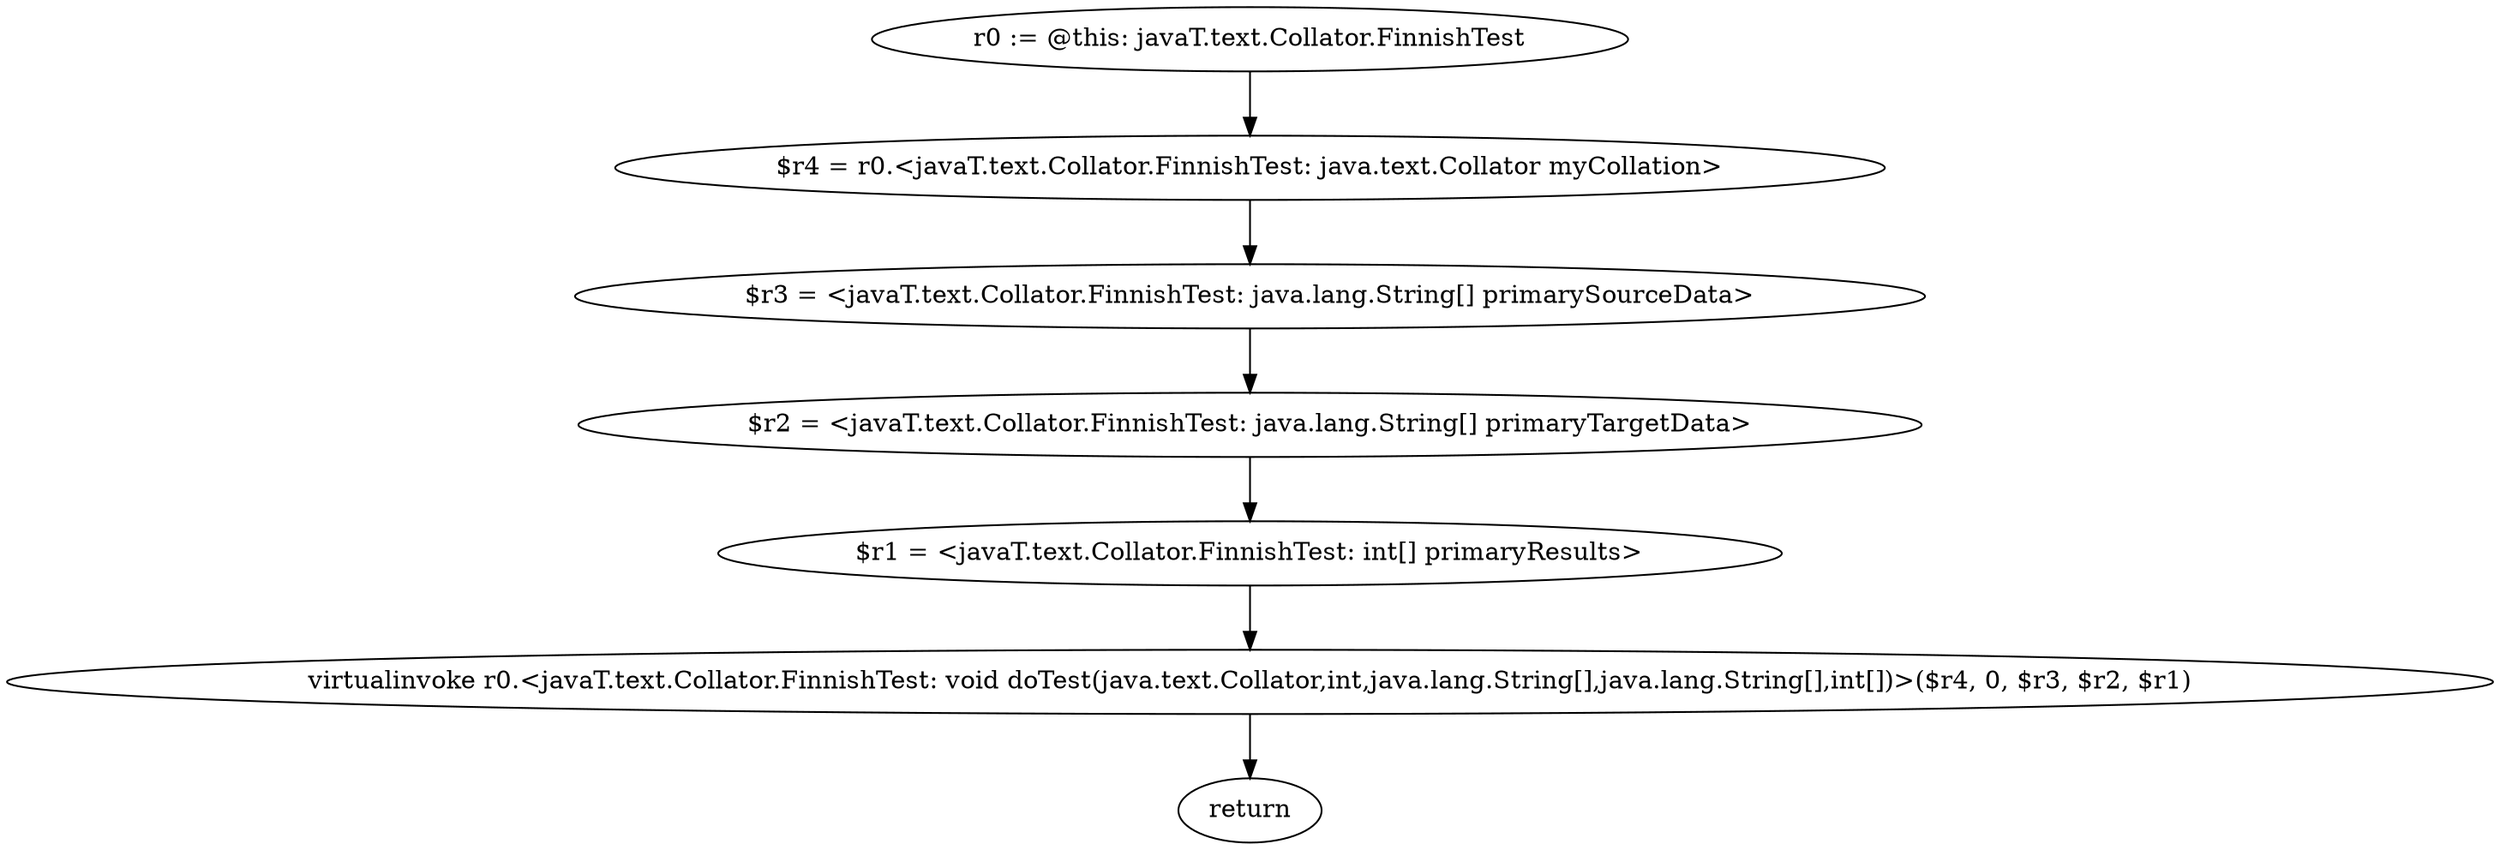 digraph "unitGraph" {
    "r0 := @this: javaT.text.Collator.FinnishTest"
    "$r4 = r0.<javaT.text.Collator.FinnishTest: java.text.Collator myCollation>"
    "$r3 = <javaT.text.Collator.FinnishTest: java.lang.String[] primarySourceData>"
    "$r2 = <javaT.text.Collator.FinnishTest: java.lang.String[] primaryTargetData>"
    "$r1 = <javaT.text.Collator.FinnishTest: int[] primaryResults>"
    "virtualinvoke r0.<javaT.text.Collator.FinnishTest: void doTest(java.text.Collator,int,java.lang.String[],java.lang.String[],int[])>($r4, 0, $r3, $r2, $r1)"
    "return"
    "r0 := @this: javaT.text.Collator.FinnishTest"->"$r4 = r0.<javaT.text.Collator.FinnishTest: java.text.Collator myCollation>";
    "$r4 = r0.<javaT.text.Collator.FinnishTest: java.text.Collator myCollation>"->"$r3 = <javaT.text.Collator.FinnishTest: java.lang.String[] primarySourceData>";
    "$r3 = <javaT.text.Collator.FinnishTest: java.lang.String[] primarySourceData>"->"$r2 = <javaT.text.Collator.FinnishTest: java.lang.String[] primaryTargetData>";
    "$r2 = <javaT.text.Collator.FinnishTest: java.lang.String[] primaryTargetData>"->"$r1 = <javaT.text.Collator.FinnishTest: int[] primaryResults>";
    "$r1 = <javaT.text.Collator.FinnishTest: int[] primaryResults>"->"virtualinvoke r0.<javaT.text.Collator.FinnishTest: void doTest(java.text.Collator,int,java.lang.String[],java.lang.String[],int[])>($r4, 0, $r3, $r2, $r1)";
    "virtualinvoke r0.<javaT.text.Collator.FinnishTest: void doTest(java.text.Collator,int,java.lang.String[],java.lang.String[],int[])>($r4, 0, $r3, $r2, $r1)"->"return";
}
